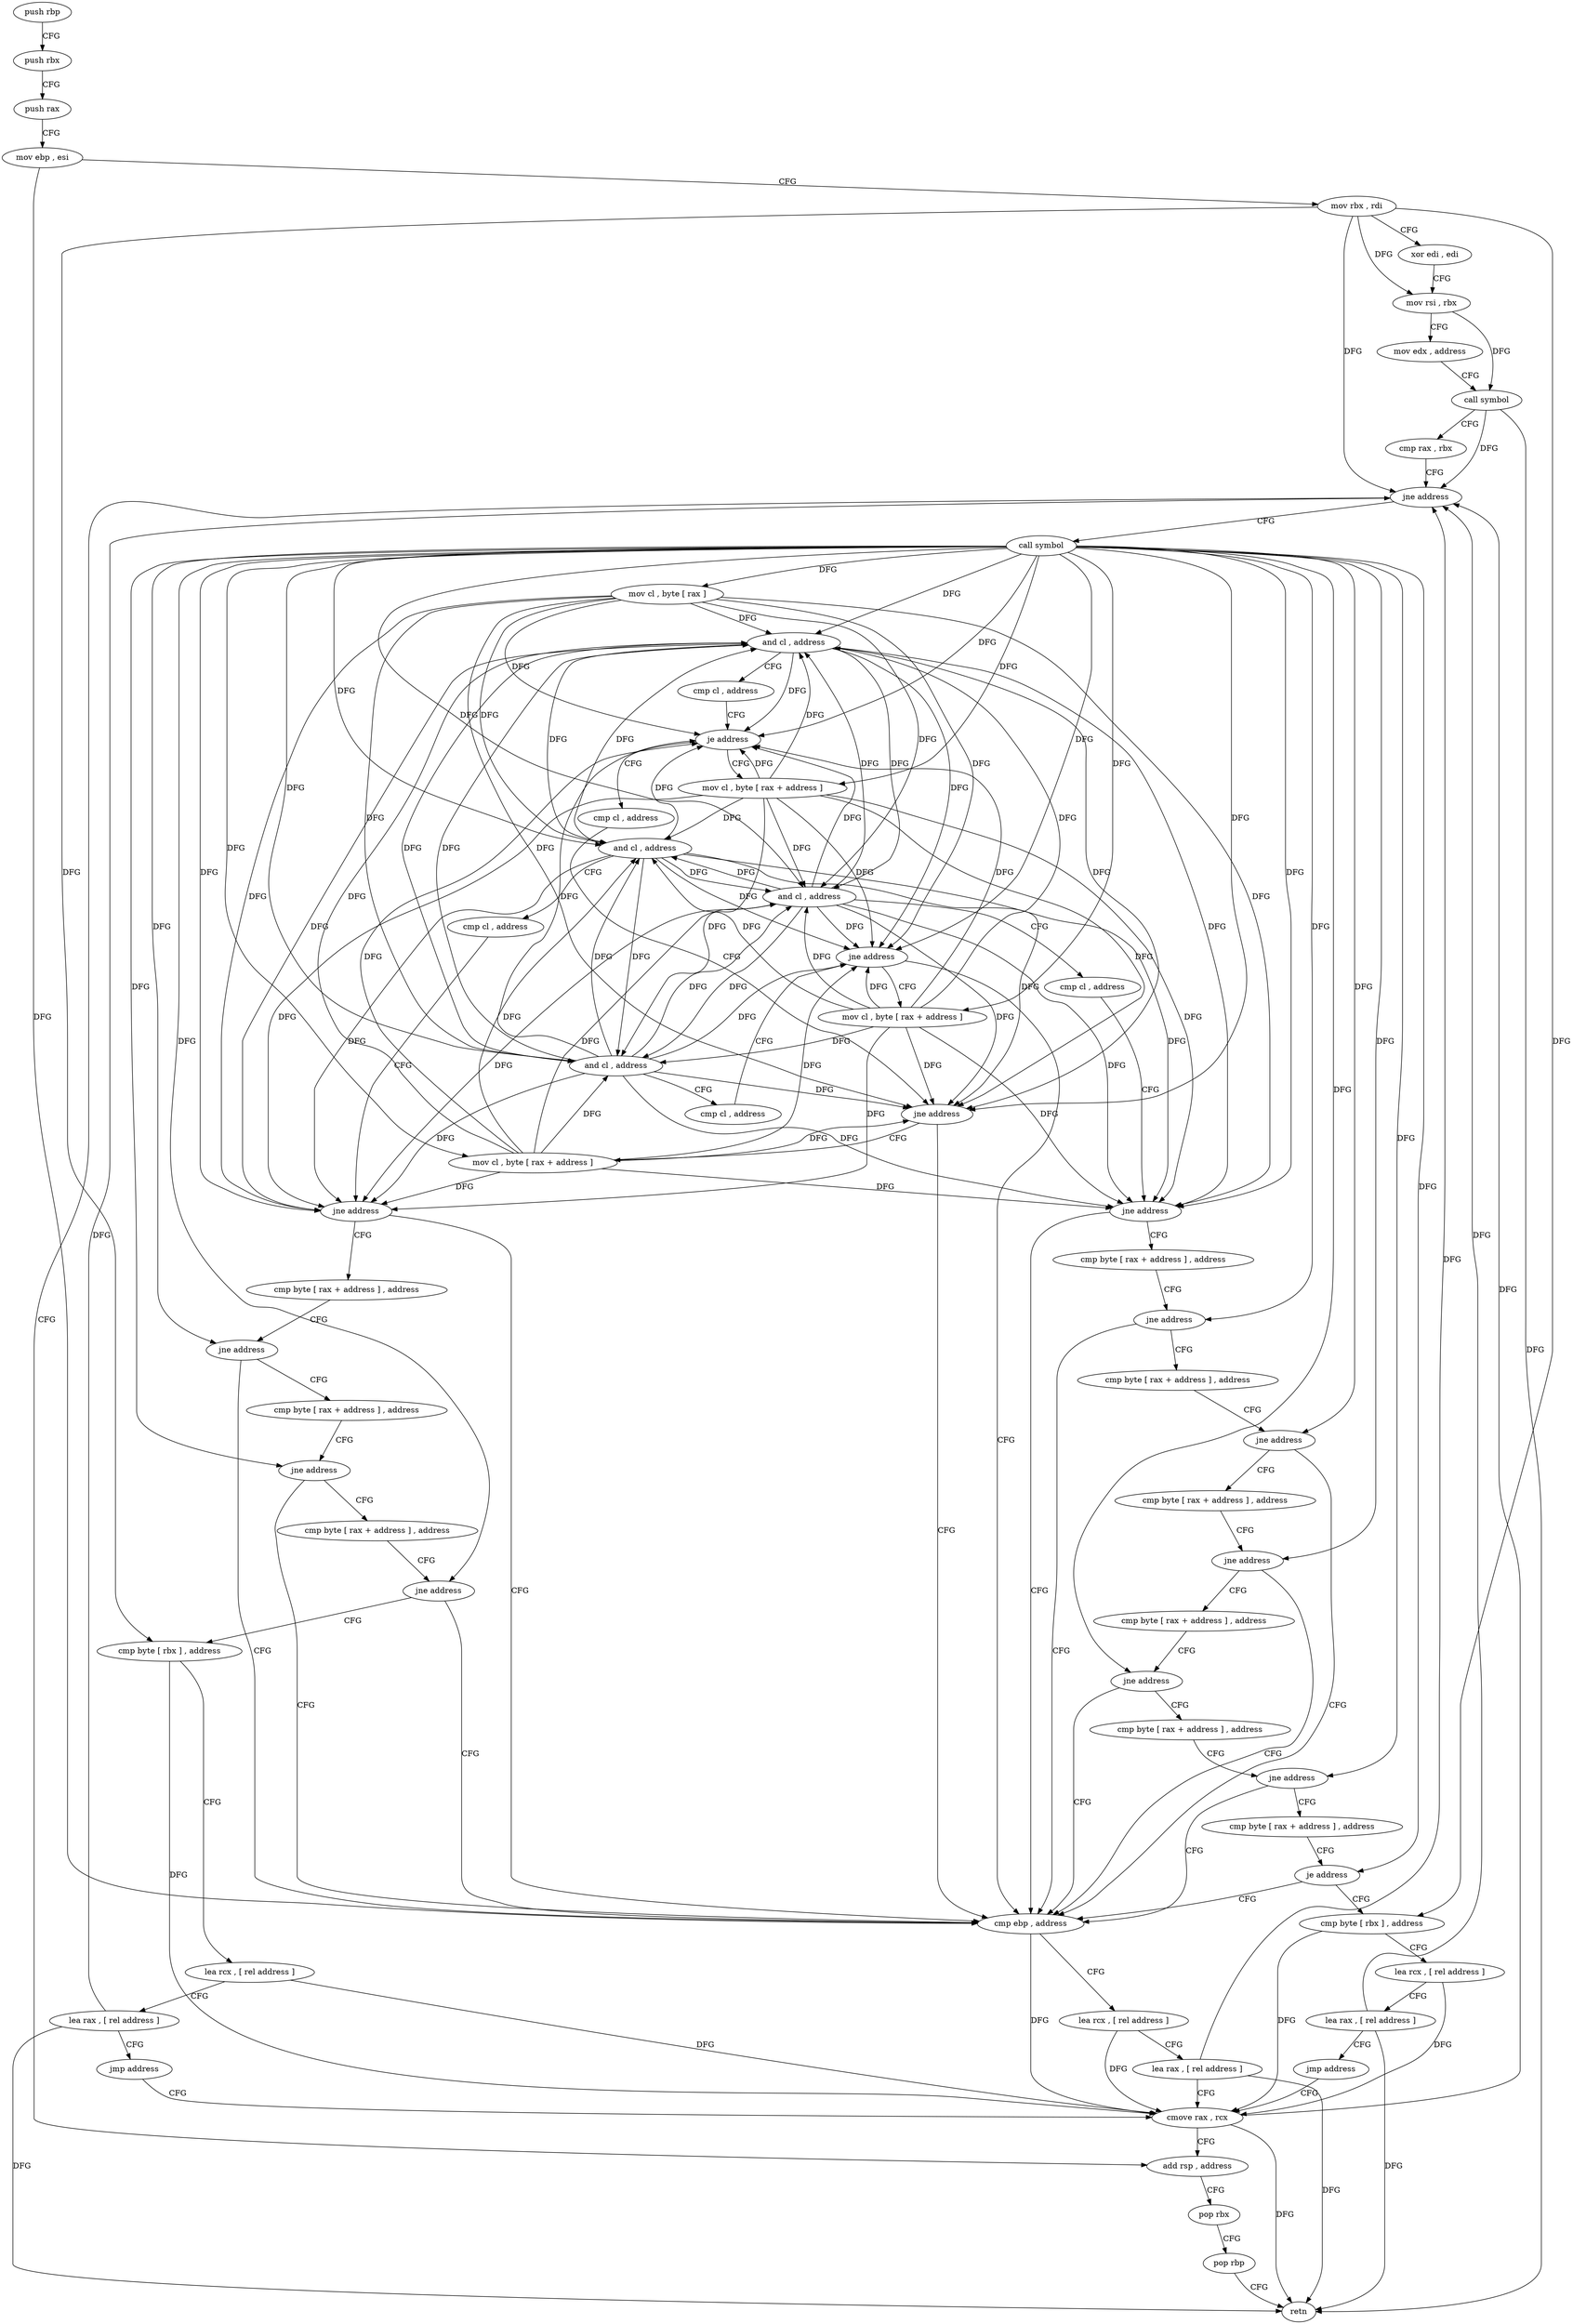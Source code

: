 digraph "func" {
"4229312" [label = "push rbp" ]
"4229313" [label = "push rbx" ]
"4229314" [label = "push rax" ]
"4229315" [label = "mov ebp , esi" ]
"4229317" [label = "mov rbx , rdi" ]
"4229320" [label = "xor edi , edi" ]
"4229322" [label = "mov rsi , rbx" ]
"4229325" [label = "mov edx , address" ]
"4229330" [label = "call symbol" ]
"4229335" [label = "cmp rax , rbx" ]
"4229338" [label = "jne address" ]
"4229491" [label = "add rsp , address" ]
"4229344" [label = "call symbol" ]
"4229495" [label = "pop rbx" ]
"4229496" [label = "pop rbp" ]
"4229497" [label = "retn" ]
"4229349" [label = "mov cl , byte [ rax ]" ]
"4229351" [label = "and cl , address" ]
"4229354" [label = "cmp cl , address" ]
"4229357" [label = "je address" ]
"4229423" [label = "mov cl , byte [ rax + address ]" ]
"4229359" [label = "cmp cl , address" ]
"4229426" [label = "and cl , address" ]
"4229429" [label = "cmp cl , address" ]
"4229432" [label = "jne address" ]
"4229470" [label = "cmp ebp , address" ]
"4229434" [label = "cmp byte [ rax + address ] , address" ]
"4229362" [label = "jne address" ]
"4229364" [label = "mov cl , byte [ rax + address ]" ]
"4229473" [label = "lea rcx , [ rel address ]" ]
"4229480" [label = "lea rax , [ rel address ]" ]
"4229487" [label = "cmove rax , rcx" ]
"4229438" [label = "jne address" ]
"4229440" [label = "cmp byte [ rax + address ] , address" ]
"4229367" [label = "and cl , address" ]
"4229370" [label = "cmp cl , address" ]
"4229373" [label = "jne address" ]
"4229375" [label = "mov cl , byte [ rax + address ]" ]
"4229444" [label = "jne address" ]
"4229446" [label = "cmp byte [ rax + address ] , address" ]
"4229378" [label = "and cl , address" ]
"4229381" [label = "cmp cl , address" ]
"4229384" [label = "jne address" ]
"4229386" [label = "cmp byte [ rax + address ] , address" ]
"4229450" [label = "jne address" ]
"4229452" [label = "cmp byte [ rax + address ] , address" ]
"4229390" [label = "jne address" ]
"4229392" [label = "cmp byte [ rax + address ] , address" ]
"4229456" [label = "jne address" ]
"4229458" [label = "cmp byte [ rax + address ] , address" ]
"4229396" [label = "jne address" ]
"4229398" [label = "cmp byte [ rax + address ] , address" ]
"4229462" [label = "jne address" ]
"4229464" [label = "cmp byte [ rax + address ] , address" ]
"4229402" [label = "jne address" ]
"4229404" [label = "cmp byte [ rbx ] , address" ]
"4229468" [label = "je address" ]
"4229498" [label = "cmp byte [ rbx ] , address" ]
"4229407" [label = "lea rcx , [ rel address ]" ]
"4229414" [label = "lea rax , [ rel address ]" ]
"4229421" [label = "jmp address" ]
"4229501" [label = "lea rcx , [ rel address ]" ]
"4229508" [label = "lea rax , [ rel address ]" ]
"4229515" [label = "jmp address" ]
"4229312" -> "4229313" [ label = "CFG" ]
"4229313" -> "4229314" [ label = "CFG" ]
"4229314" -> "4229315" [ label = "CFG" ]
"4229315" -> "4229317" [ label = "CFG" ]
"4229315" -> "4229470" [ label = "DFG" ]
"4229317" -> "4229320" [ label = "CFG" ]
"4229317" -> "4229322" [ label = "DFG" ]
"4229317" -> "4229338" [ label = "DFG" ]
"4229317" -> "4229404" [ label = "DFG" ]
"4229317" -> "4229498" [ label = "DFG" ]
"4229320" -> "4229322" [ label = "CFG" ]
"4229322" -> "4229325" [ label = "CFG" ]
"4229322" -> "4229330" [ label = "DFG" ]
"4229325" -> "4229330" [ label = "CFG" ]
"4229330" -> "4229335" [ label = "CFG" ]
"4229330" -> "4229338" [ label = "DFG" ]
"4229330" -> "4229497" [ label = "DFG" ]
"4229335" -> "4229338" [ label = "CFG" ]
"4229338" -> "4229491" [ label = "CFG" ]
"4229338" -> "4229344" [ label = "CFG" ]
"4229491" -> "4229495" [ label = "CFG" ]
"4229344" -> "4229349" [ label = "DFG" ]
"4229344" -> "4229423" [ label = "DFG" ]
"4229344" -> "4229438" [ label = "DFG" ]
"4229344" -> "4229364" [ label = "DFG" ]
"4229344" -> "4229444" [ label = "DFG" ]
"4229344" -> "4229375" [ label = "DFG" ]
"4229344" -> "4229450" [ label = "DFG" ]
"4229344" -> "4229390" [ label = "DFG" ]
"4229344" -> "4229456" [ label = "DFG" ]
"4229344" -> "4229396" [ label = "DFG" ]
"4229344" -> "4229462" [ label = "DFG" ]
"4229344" -> "4229402" [ label = "DFG" ]
"4229344" -> "4229468" [ label = "DFG" ]
"4229344" -> "4229351" [ label = "DFG" ]
"4229344" -> "4229357" [ label = "DFG" ]
"4229344" -> "4229426" [ label = "DFG" ]
"4229344" -> "4229432" [ label = "DFG" ]
"4229344" -> "4229362" [ label = "DFG" ]
"4229344" -> "4229367" [ label = "DFG" ]
"4229344" -> "4229373" [ label = "DFG" ]
"4229344" -> "4229378" [ label = "DFG" ]
"4229344" -> "4229384" [ label = "DFG" ]
"4229495" -> "4229496" [ label = "CFG" ]
"4229496" -> "4229497" [ label = "CFG" ]
"4229349" -> "4229351" [ label = "DFG" ]
"4229349" -> "4229357" [ label = "DFG" ]
"4229349" -> "4229426" [ label = "DFG" ]
"4229349" -> "4229432" [ label = "DFG" ]
"4229349" -> "4229362" [ label = "DFG" ]
"4229349" -> "4229367" [ label = "DFG" ]
"4229349" -> "4229373" [ label = "DFG" ]
"4229349" -> "4229378" [ label = "DFG" ]
"4229349" -> "4229384" [ label = "DFG" ]
"4229351" -> "4229354" [ label = "CFG" ]
"4229351" -> "4229357" [ label = "DFG" ]
"4229351" -> "4229426" [ label = "DFG" ]
"4229351" -> "4229432" [ label = "DFG" ]
"4229351" -> "4229362" [ label = "DFG" ]
"4229351" -> "4229367" [ label = "DFG" ]
"4229351" -> "4229373" [ label = "DFG" ]
"4229351" -> "4229378" [ label = "DFG" ]
"4229351" -> "4229384" [ label = "DFG" ]
"4229354" -> "4229357" [ label = "CFG" ]
"4229357" -> "4229423" [ label = "CFG" ]
"4229357" -> "4229359" [ label = "CFG" ]
"4229423" -> "4229426" [ label = "DFG" ]
"4229423" -> "4229351" [ label = "DFG" ]
"4229423" -> "4229357" [ label = "DFG" ]
"4229423" -> "4229432" [ label = "DFG" ]
"4229423" -> "4229362" [ label = "DFG" ]
"4229423" -> "4229367" [ label = "DFG" ]
"4229423" -> "4229373" [ label = "DFG" ]
"4229423" -> "4229378" [ label = "DFG" ]
"4229423" -> "4229384" [ label = "DFG" ]
"4229359" -> "4229362" [ label = "CFG" ]
"4229426" -> "4229429" [ label = "CFG" ]
"4229426" -> "4229351" [ label = "DFG" ]
"4229426" -> "4229357" [ label = "DFG" ]
"4229426" -> "4229432" [ label = "DFG" ]
"4229426" -> "4229362" [ label = "DFG" ]
"4229426" -> "4229367" [ label = "DFG" ]
"4229426" -> "4229373" [ label = "DFG" ]
"4229426" -> "4229378" [ label = "DFG" ]
"4229426" -> "4229384" [ label = "DFG" ]
"4229429" -> "4229432" [ label = "CFG" ]
"4229432" -> "4229470" [ label = "CFG" ]
"4229432" -> "4229434" [ label = "CFG" ]
"4229470" -> "4229473" [ label = "CFG" ]
"4229470" -> "4229487" [ label = "DFG" ]
"4229434" -> "4229438" [ label = "CFG" ]
"4229362" -> "4229470" [ label = "CFG" ]
"4229362" -> "4229364" [ label = "CFG" ]
"4229364" -> "4229367" [ label = "DFG" ]
"4229364" -> "4229351" [ label = "DFG" ]
"4229364" -> "4229357" [ label = "DFG" ]
"4229364" -> "4229426" [ label = "DFG" ]
"4229364" -> "4229432" [ label = "DFG" ]
"4229364" -> "4229362" [ label = "DFG" ]
"4229364" -> "4229373" [ label = "DFG" ]
"4229364" -> "4229378" [ label = "DFG" ]
"4229364" -> "4229384" [ label = "DFG" ]
"4229473" -> "4229480" [ label = "CFG" ]
"4229473" -> "4229487" [ label = "DFG" ]
"4229480" -> "4229487" [ label = "CFG" ]
"4229480" -> "4229338" [ label = "DFG" ]
"4229480" -> "4229497" [ label = "DFG" ]
"4229487" -> "4229491" [ label = "CFG" ]
"4229487" -> "4229338" [ label = "DFG" ]
"4229487" -> "4229497" [ label = "DFG" ]
"4229438" -> "4229470" [ label = "CFG" ]
"4229438" -> "4229440" [ label = "CFG" ]
"4229440" -> "4229444" [ label = "CFG" ]
"4229367" -> "4229370" [ label = "CFG" ]
"4229367" -> "4229351" [ label = "DFG" ]
"4229367" -> "4229357" [ label = "DFG" ]
"4229367" -> "4229426" [ label = "DFG" ]
"4229367" -> "4229432" [ label = "DFG" ]
"4229367" -> "4229362" [ label = "DFG" ]
"4229367" -> "4229373" [ label = "DFG" ]
"4229367" -> "4229378" [ label = "DFG" ]
"4229367" -> "4229384" [ label = "DFG" ]
"4229370" -> "4229373" [ label = "CFG" ]
"4229373" -> "4229470" [ label = "CFG" ]
"4229373" -> "4229375" [ label = "CFG" ]
"4229375" -> "4229378" [ label = "DFG" ]
"4229375" -> "4229351" [ label = "DFG" ]
"4229375" -> "4229357" [ label = "DFG" ]
"4229375" -> "4229426" [ label = "DFG" ]
"4229375" -> "4229432" [ label = "DFG" ]
"4229375" -> "4229362" [ label = "DFG" ]
"4229375" -> "4229367" [ label = "DFG" ]
"4229375" -> "4229373" [ label = "DFG" ]
"4229375" -> "4229384" [ label = "DFG" ]
"4229444" -> "4229470" [ label = "CFG" ]
"4229444" -> "4229446" [ label = "CFG" ]
"4229446" -> "4229450" [ label = "CFG" ]
"4229378" -> "4229381" [ label = "CFG" ]
"4229378" -> "4229351" [ label = "DFG" ]
"4229378" -> "4229357" [ label = "DFG" ]
"4229378" -> "4229426" [ label = "DFG" ]
"4229378" -> "4229432" [ label = "DFG" ]
"4229378" -> "4229362" [ label = "DFG" ]
"4229378" -> "4229367" [ label = "DFG" ]
"4229378" -> "4229373" [ label = "DFG" ]
"4229378" -> "4229384" [ label = "DFG" ]
"4229381" -> "4229384" [ label = "CFG" ]
"4229384" -> "4229470" [ label = "CFG" ]
"4229384" -> "4229386" [ label = "CFG" ]
"4229386" -> "4229390" [ label = "CFG" ]
"4229450" -> "4229470" [ label = "CFG" ]
"4229450" -> "4229452" [ label = "CFG" ]
"4229452" -> "4229456" [ label = "CFG" ]
"4229390" -> "4229470" [ label = "CFG" ]
"4229390" -> "4229392" [ label = "CFG" ]
"4229392" -> "4229396" [ label = "CFG" ]
"4229456" -> "4229470" [ label = "CFG" ]
"4229456" -> "4229458" [ label = "CFG" ]
"4229458" -> "4229462" [ label = "CFG" ]
"4229396" -> "4229470" [ label = "CFG" ]
"4229396" -> "4229398" [ label = "CFG" ]
"4229398" -> "4229402" [ label = "CFG" ]
"4229462" -> "4229470" [ label = "CFG" ]
"4229462" -> "4229464" [ label = "CFG" ]
"4229464" -> "4229468" [ label = "CFG" ]
"4229402" -> "4229470" [ label = "CFG" ]
"4229402" -> "4229404" [ label = "CFG" ]
"4229404" -> "4229407" [ label = "CFG" ]
"4229404" -> "4229487" [ label = "DFG" ]
"4229468" -> "4229498" [ label = "CFG" ]
"4229468" -> "4229470" [ label = "CFG" ]
"4229498" -> "4229501" [ label = "CFG" ]
"4229498" -> "4229487" [ label = "DFG" ]
"4229407" -> "4229414" [ label = "CFG" ]
"4229407" -> "4229487" [ label = "DFG" ]
"4229414" -> "4229421" [ label = "CFG" ]
"4229414" -> "4229338" [ label = "DFG" ]
"4229414" -> "4229497" [ label = "DFG" ]
"4229421" -> "4229487" [ label = "CFG" ]
"4229501" -> "4229508" [ label = "CFG" ]
"4229501" -> "4229487" [ label = "DFG" ]
"4229508" -> "4229515" [ label = "CFG" ]
"4229508" -> "4229338" [ label = "DFG" ]
"4229508" -> "4229497" [ label = "DFG" ]
"4229515" -> "4229487" [ label = "CFG" ]
}
